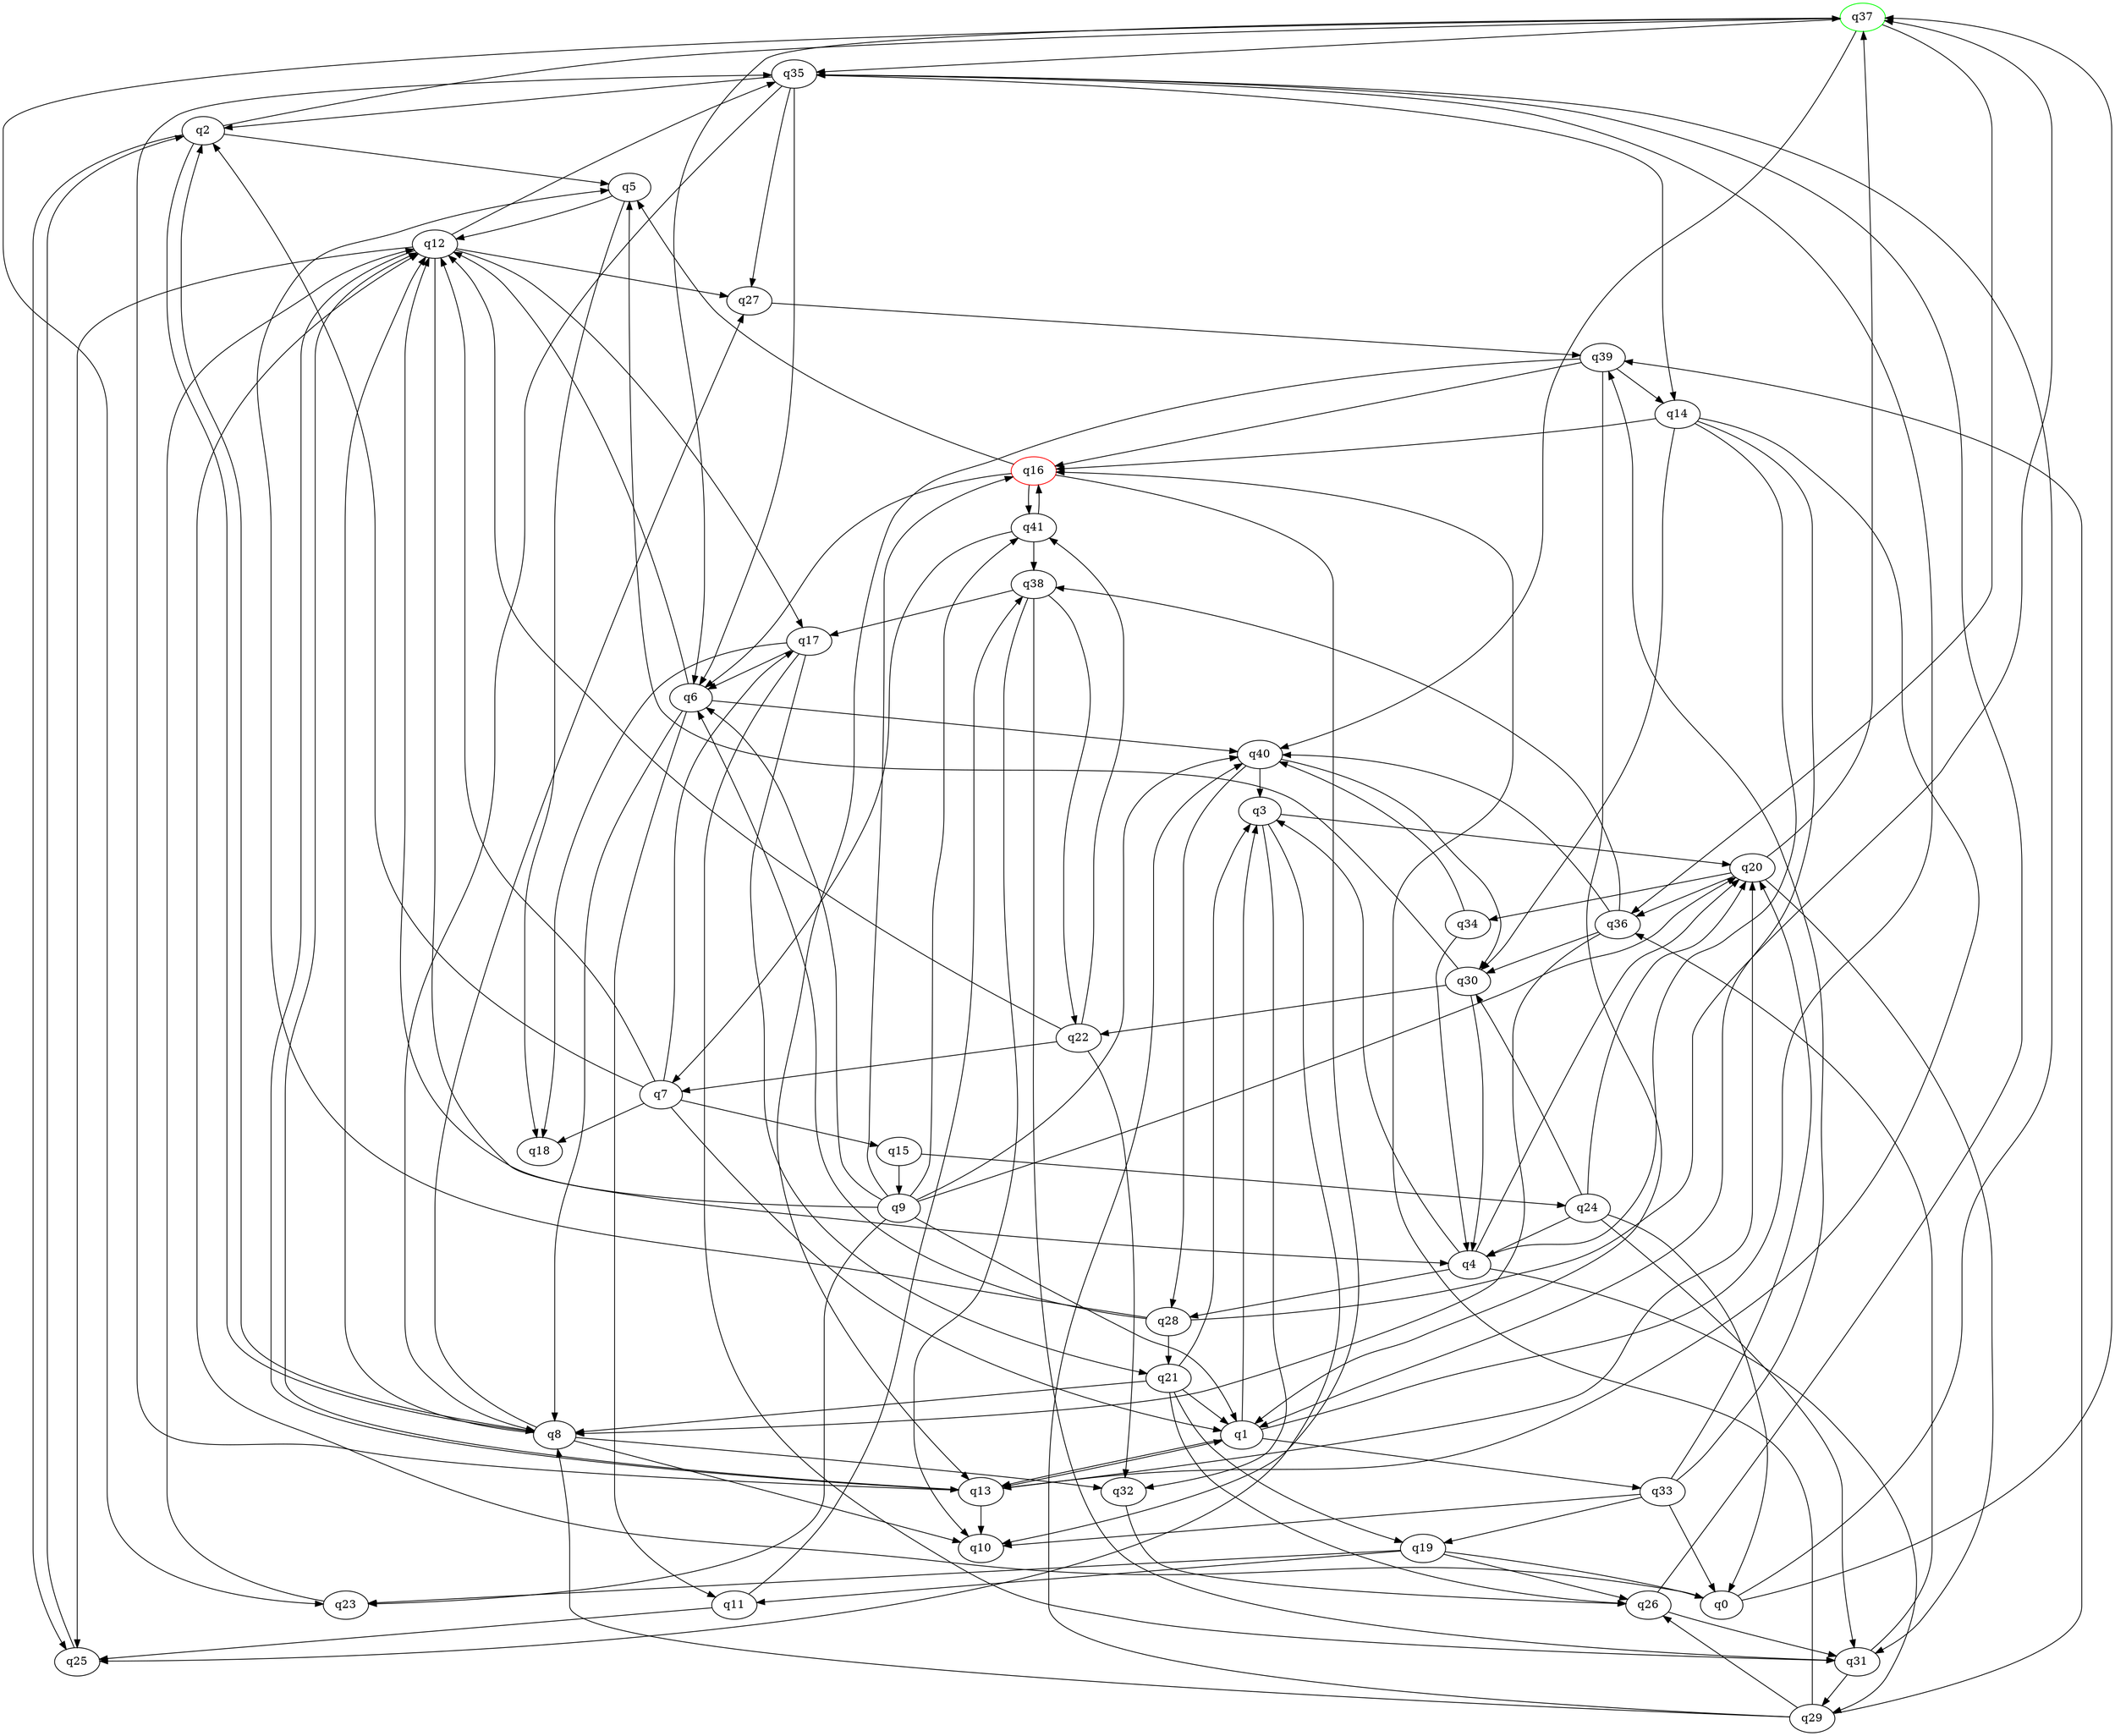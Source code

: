 digraph A{
q37 [initial=1,color=green];
q16 [final=1,color=red];
q0 -> q12;
q0 -> q35;
q0 -> q37;
q1 -> q3;
q1 -> q13;
q1 -> q33;
q1 -> q35;
q2 -> q5;
q2 -> q8;
q2 -> q25;
q2 -> q37;
q3 -> q20;
q3 -> q25;
q3 -> q32;
q4 -> q3;
q4 -> q20;
q4 -> q28;
q4 -> q29;
q5 -> q12;
q5 -> q18;
q6 -> q8;
q6 -> q11;
q6 -> q12;
q6 -> q40;
q7 -> q1;
q7 -> q2;
q7 -> q12;
q7 -> q15;
q7 -> q17;
q7 -> q18;
q8 -> q2;
q8 -> q10;
q8 -> q12;
q8 -> q27;
q8 -> q32;
q9 -> q1;
q9 -> q6;
q9 -> q12;
q9 -> q16;
q9 -> q20;
q9 -> q23;
q9 -> q40;
q9 -> q41;
q11 -> q25;
q11 -> q38;
q12 -> q4;
q12 -> q13;
q12 -> q17;
q12 -> q25;
q12 -> q27;
q12 -> q35;
q13 -> q1;
q13 -> q10;
q13 -> q12;
q13 -> q20;
q13 -> q35;
q14 -> q1;
q14 -> q4;
q14 -> q13;
q14 -> q16;
q14 -> q30;
q15 -> q9;
q15 -> q24;
q16 -> q5;
q16 -> q6;
q16 -> q10;
q16 -> q41;
q17 -> q6;
q17 -> q18;
q17 -> q21;
q17 -> q31;
q19 -> q0;
q19 -> q11;
q19 -> q23;
q19 -> q26;
q20 -> q31;
q20 -> q34;
q20 -> q36;
q20 -> q37;
q21 -> q1;
q21 -> q3;
q21 -> q8;
q21 -> q19;
q21 -> q26;
q22 -> q7;
q22 -> q12;
q22 -> q32;
q22 -> q41;
q23 -> q12;
q24 -> q0;
q24 -> q4;
q24 -> q20;
q24 -> q30;
q24 -> q31;
q25 -> q2;
q26 -> q31;
q26 -> q35;
q27 -> q39;
q28 -> q5;
q28 -> q6;
q28 -> q21;
q28 -> q37;
q29 -> q8;
q29 -> q16;
q29 -> q26;
q29 -> q39;
q29 -> q40;
q30 -> q4;
q30 -> q5;
q30 -> q22;
q31 -> q29;
q31 -> q36;
q32 -> q26;
q33 -> q0;
q33 -> q10;
q33 -> q19;
q33 -> q20;
q33 -> q39;
q34 -> q4;
q34 -> q40;
q35 -> q2;
q35 -> q6;
q35 -> q8;
q35 -> q14;
q35 -> q27;
q36 -> q8;
q36 -> q30;
q36 -> q38;
q36 -> q40;
q37 -> q6;
q37 -> q23;
q37 -> q35;
q37 -> q36;
q37 -> q40;
q38 -> q10;
q38 -> q17;
q38 -> q22;
q38 -> q31;
q39 -> q1;
q39 -> q13;
q39 -> q14;
q39 -> q16;
q40 -> q3;
q40 -> q28;
q40 -> q30;
q41 -> q7;
q41 -> q16;
q41 -> q38;
}
